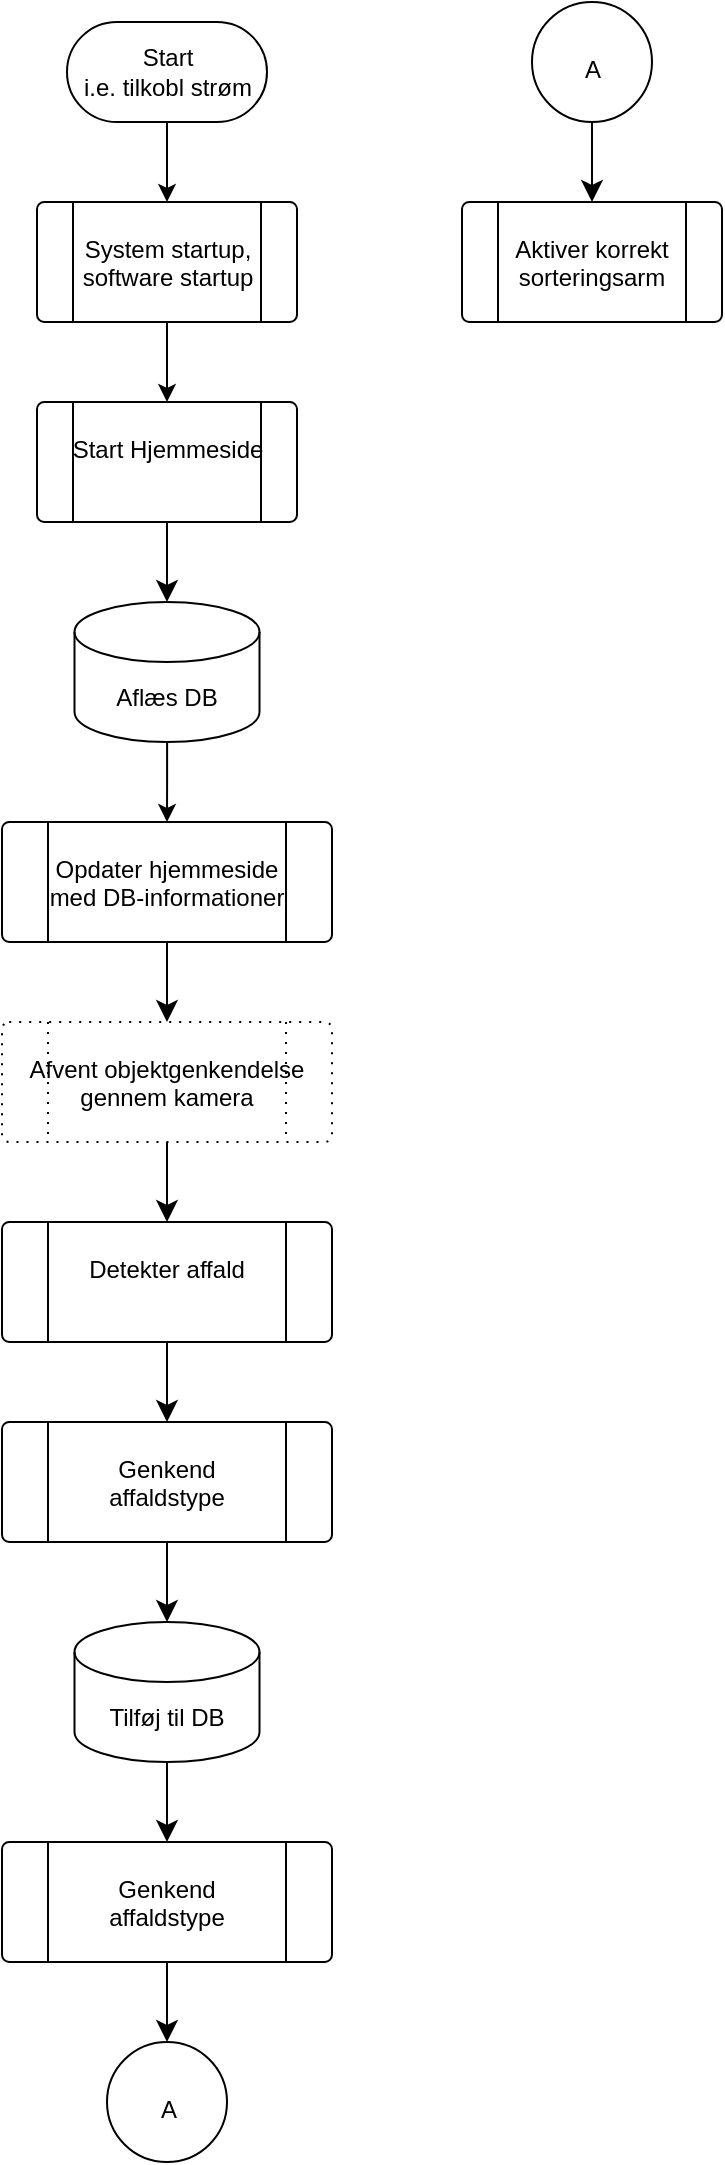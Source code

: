 <mxfile version="27.0.1">
  <diagram id="C5RBs43oDa-KdzZeNtuy" name="Page-1">
    <mxGraphModel dx="650" dy="738" grid="1" gridSize="10" guides="1" tooltips="1" connect="1" arrows="1" fold="1" page="1" pageScale="1" pageWidth="827" pageHeight="1169" math="0" shadow="0">
      <root>
        <mxCell id="WIyWlLk6GJQsqaUBKTNV-0" />
        <mxCell id="WIyWlLk6GJQsqaUBKTNV-1" parent="WIyWlLk6GJQsqaUBKTNV-0" />
        <mxCell id="QhAMZW8vx8BIPs0i-Lc7-16" value="" style="edgeStyle=orthogonalEdgeStyle;rounded=0;orthogonalLoop=1;jettySize=auto;html=1;" parent="WIyWlLk6GJQsqaUBKTNV-1" source="QhAMZW8vx8BIPs0i-Lc7-0" target="QhAMZW8vx8BIPs0i-Lc7-15" edge="1">
          <mxGeometry relative="1" as="geometry" />
        </mxCell>
        <mxCell id="QhAMZW8vx8BIPs0i-Lc7-0" value="Start&lt;br&gt;i.e. tilkobl strøm" style="html=1;dashed=0;whiteSpace=wrap;shape=mxgraph.dfd.start" parent="WIyWlLk6GJQsqaUBKTNV-1" vertex="1">
          <mxGeometry x="67.5" y="30" width="100" height="50" as="geometry" />
        </mxCell>
        <mxCell id="QhAMZW8vx8BIPs0i-Lc7-18" value="" style="edgeStyle=orthogonalEdgeStyle;rounded=0;orthogonalLoop=1;jettySize=auto;html=1;" parent="WIyWlLk6GJQsqaUBKTNV-1" source="QhAMZW8vx8BIPs0i-Lc7-15" target="QhAMZW8vx8BIPs0i-Lc7-17" edge="1">
          <mxGeometry relative="1" as="geometry" />
        </mxCell>
        <mxCell id="QhAMZW8vx8BIPs0i-Lc7-15" value="System startup, software startup" style="verticalLabelPosition=bottom;verticalAlign=top;html=1;shape=process;whiteSpace=wrap;rounded=1;size=0.14;arcSize=6;align=center;spacingTop=-50;" parent="WIyWlLk6GJQsqaUBKTNV-1" vertex="1">
          <mxGeometry x="52.5" y="120" width="130" height="60" as="geometry" />
        </mxCell>
        <mxCell id="gzx1Br3Ao_lehXTcNj6R-7" value="" style="edgeStyle=none;curved=1;rounded=0;orthogonalLoop=1;jettySize=auto;html=1;fontSize=12;startSize=8;endSize=8;" edge="1" parent="WIyWlLk6GJQsqaUBKTNV-1" source="QhAMZW8vx8BIPs0i-Lc7-17" target="QhAMZW8vx8BIPs0i-Lc7-25">
          <mxGeometry relative="1" as="geometry" />
        </mxCell>
        <mxCell id="QhAMZW8vx8BIPs0i-Lc7-17" value="Start Hjemmeside" style="verticalLabelPosition=bottom;verticalAlign=top;html=1;shape=process;whiteSpace=wrap;rounded=1;size=0.14;arcSize=6;align=center;spacingTop=-50;" parent="WIyWlLk6GJQsqaUBKTNV-1" vertex="1">
          <mxGeometry x="52.5" y="220" width="130" height="60" as="geometry" />
        </mxCell>
        <mxCell id="gzx1Br3Ao_lehXTcNj6R-2" value="" style="edgeStyle=none;curved=1;rounded=0;orthogonalLoop=1;jettySize=auto;html=1;fontSize=12;startSize=8;endSize=8;" edge="1" parent="WIyWlLk6GJQsqaUBKTNV-1" source="QhAMZW8vx8BIPs0i-Lc7-23" target="gzx1Br3Ao_lehXTcNj6R-1">
          <mxGeometry relative="1" as="geometry" />
        </mxCell>
        <mxCell id="QhAMZW8vx8BIPs0i-Lc7-23" value="Opdater hjemmeside&lt;br&gt;med DB-informationer" style="verticalLabelPosition=bottom;verticalAlign=top;html=1;shape=process;whiteSpace=wrap;rounded=1;size=0.14;arcSize=6;align=center;spacingTop=-50;" parent="WIyWlLk6GJQsqaUBKTNV-1" vertex="1">
          <mxGeometry x="35" y="430" width="165" height="60" as="geometry" />
        </mxCell>
        <mxCell id="QhAMZW8vx8BIPs0i-Lc7-26" value="" style="edgeStyle=orthogonalEdgeStyle;rounded=0;orthogonalLoop=1;jettySize=auto;html=1;" parent="WIyWlLk6GJQsqaUBKTNV-1" source="QhAMZW8vx8BIPs0i-Lc7-25" target="QhAMZW8vx8BIPs0i-Lc7-23" edge="1">
          <mxGeometry relative="1" as="geometry" />
        </mxCell>
        <mxCell id="QhAMZW8vx8BIPs0i-Lc7-25" value="Aflæs DB" style="shape=cylinder3;whiteSpace=wrap;html=1;boundedLbl=1;backgroundOutline=1;size=15;" parent="WIyWlLk6GJQsqaUBKTNV-1" vertex="1">
          <mxGeometry x="71.25" y="320" width="92.5" height="70" as="geometry" />
        </mxCell>
        <mxCell id="gzx1Br3Ao_lehXTcNj6R-4" value="" style="edgeStyle=none;curved=1;rounded=0;orthogonalLoop=1;jettySize=auto;html=1;fontSize=12;startSize=8;endSize=8;" edge="1" parent="WIyWlLk6GJQsqaUBKTNV-1" source="gzx1Br3Ao_lehXTcNj6R-1" target="gzx1Br3Ao_lehXTcNj6R-3">
          <mxGeometry relative="1" as="geometry" />
        </mxCell>
        <mxCell id="gzx1Br3Ao_lehXTcNj6R-1" value="Afvent objektgenkendelse&lt;br&gt;gennem kamera" style="verticalLabelPosition=bottom;verticalAlign=top;html=1;shape=process;whiteSpace=wrap;rounded=1;size=0.14;arcSize=6;align=center;spacingTop=-50;strokeColor=default;dashed=1;dashPattern=1 4;" vertex="1" parent="WIyWlLk6GJQsqaUBKTNV-1">
          <mxGeometry x="35" y="530" width="165" height="60" as="geometry" />
        </mxCell>
        <mxCell id="gzx1Br3Ao_lehXTcNj6R-6" value="" style="edgeStyle=none;curved=1;rounded=0;orthogonalLoop=1;jettySize=auto;html=1;fontSize=12;startSize=8;endSize=8;" edge="1" parent="WIyWlLk6GJQsqaUBKTNV-1" source="gzx1Br3Ao_lehXTcNj6R-3" target="gzx1Br3Ao_lehXTcNj6R-5">
          <mxGeometry relative="1" as="geometry" />
        </mxCell>
        <mxCell id="gzx1Br3Ao_lehXTcNj6R-3" value="Detekter affald" style="verticalLabelPosition=bottom;verticalAlign=top;html=1;shape=process;whiteSpace=wrap;rounded=1;size=0.14;arcSize=6;align=center;spacingTop=-50;" vertex="1" parent="WIyWlLk6GJQsqaUBKTNV-1">
          <mxGeometry x="35" y="630" width="165" height="60" as="geometry" />
        </mxCell>
        <mxCell id="gzx1Br3Ao_lehXTcNj6R-10" value="" style="edgeStyle=none;curved=1;rounded=0;orthogonalLoop=1;jettySize=auto;html=1;fontSize=12;startSize=8;endSize=8;" edge="1" parent="WIyWlLk6GJQsqaUBKTNV-1" source="gzx1Br3Ao_lehXTcNj6R-5" target="gzx1Br3Ao_lehXTcNj6R-9">
          <mxGeometry relative="1" as="geometry" />
        </mxCell>
        <mxCell id="gzx1Br3Ao_lehXTcNj6R-5" value="Genkend&lt;br&gt;affaldstype" style="verticalLabelPosition=bottom;verticalAlign=top;html=1;shape=process;whiteSpace=wrap;rounded=1;size=0.14;arcSize=6;align=center;spacingTop=-50;" vertex="1" parent="WIyWlLk6GJQsqaUBKTNV-1">
          <mxGeometry x="35" y="730" width="165" height="60" as="geometry" />
        </mxCell>
        <mxCell id="gzx1Br3Ao_lehXTcNj6R-15" value="" style="edgeStyle=none;curved=1;rounded=0;orthogonalLoop=1;jettySize=auto;html=1;fontSize=12;startSize=8;endSize=8;" edge="1" parent="WIyWlLk6GJQsqaUBKTNV-1" source="gzx1Br3Ao_lehXTcNj6R-9" target="gzx1Br3Ao_lehXTcNj6R-11">
          <mxGeometry relative="1" as="geometry" />
        </mxCell>
        <mxCell id="gzx1Br3Ao_lehXTcNj6R-9" value="Tilføj til DB" style="shape=cylinder3;whiteSpace=wrap;html=1;boundedLbl=1;backgroundOutline=1;size=15;" vertex="1" parent="WIyWlLk6GJQsqaUBKTNV-1">
          <mxGeometry x="71.25" y="830" width="92.5" height="70" as="geometry" />
        </mxCell>
        <mxCell id="gzx1Br3Ao_lehXTcNj6R-16" value="" style="edgeStyle=none;curved=1;rounded=0;orthogonalLoop=1;jettySize=auto;html=1;fontSize=12;startSize=8;endSize=8;" edge="1" parent="WIyWlLk6GJQsqaUBKTNV-1" source="gzx1Br3Ao_lehXTcNj6R-11" target="gzx1Br3Ao_lehXTcNj6R-12">
          <mxGeometry relative="1" as="geometry" />
        </mxCell>
        <mxCell id="gzx1Br3Ao_lehXTcNj6R-11" value="Genkend&lt;br&gt;affaldstype" style="verticalLabelPosition=bottom;verticalAlign=top;html=1;shape=process;whiteSpace=wrap;rounded=1;size=0.14;arcSize=6;align=center;spacingTop=-50;" vertex="1" parent="WIyWlLk6GJQsqaUBKTNV-1">
          <mxGeometry x="35" y="940" width="165" height="60" as="geometry" />
        </mxCell>
        <mxCell id="gzx1Br3Ao_lehXTcNj6R-12" value="A" style="verticalLabelPosition=bottom;verticalAlign=top;html=1;shape=mxgraph.flowchart.on-page_reference;spacingTop=-40;" vertex="1" parent="WIyWlLk6GJQsqaUBKTNV-1">
          <mxGeometry x="87.5" y="1040" width="60" height="60" as="geometry" />
        </mxCell>
        <mxCell id="gzx1Br3Ao_lehXTcNj6R-19" value="" style="edgeStyle=none;curved=1;rounded=0;orthogonalLoop=1;jettySize=auto;html=1;fontSize=12;startSize=8;endSize=8;" edge="1" parent="WIyWlLk6GJQsqaUBKTNV-1" source="gzx1Br3Ao_lehXTcNj6R-17" target="gzx1Br3Ao_lehXTcNj6R-18">
          <mxGeometry relative="1" as="geometry" />
        </mxCell>
        <mxCell id="gzx1Br3Ao_lehXTcNj6R-17" value="A" style="verticalLabelPosition=bottom;verticalAlign=top;html=1;shape=mxgraph.flowchart.on-page_reference;spacingTop=-40;" vertex="1" parent="WIyWlLk6GJQsqaUBKTNV-1">
          <mxGeometry x="300" y="20" width="60" height="60" as="geometry" />
        </mxCell>
        <mxCell id="gzx1Br3Ao_lehXTcNj6R-18" value="Aktiver korrekt&lt;div&gt;sorteringsarm&lt;/div&gt;" style="verticalLabelPosition=bottom;verticalAlign=top;html=1;shape=process;whiteSpace=wrap;rounded=1;size=0.14;arcSize=6;align=center;spacingTop=-50;" vertex="1" parent="WIyWlLk6GJQsqaUBKTNV-1">
          <mxGeometry x="265" y="120" width="130" height="60" as="geometry" />
        </mxCell>
      </root>
    </mxGraphModel>
  </diagram>
</mxfile>
